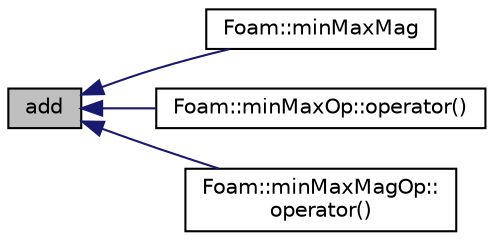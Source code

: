 digraph "add"
{
  bgcolor="transparent";
  edge [fontname="Helvetica",fontsize="10",labelfontname="Helvetica",labelfontsize="10"];
  node [fontname="Helvetica",fontsize="10",shape=record];
  rankdir="LR";
  Node1 [label="add",height=0.2,width=0.4,color="black", fillcolor="grey75", style="filled" fontcolor="black"];
  Node1 -> Node2 [dir="back",color="midnightblue",fontsize="10",style="solid",fontname="Helvetica"];
  Node2 [label="Foam::minMaxMag",height=0.2,width=0.4,color="black",URL="$namespaceFoam.html#ab486432f44c0cbc943f3ba6bc0ee9d53",tooltip="Scalar combine two MinMax ranges of dissimilar types. "];
  Node1 -> Node3 [dir="back",color="midnightblue",fontsize="10",style="solid",fontname="Helvetica"];
  Node3 [label="Foam::minMaxOp::operator()",height=0.2,width=0.4,color="black",URL="$structFoam_1_1minMaxOp.html#a740a8f58eacd70b94d996fd7b5f377ed"];
  Node1 -> Node4 [dir="back",color="midnightblue",fontsize="10",style="solid",fontname="Helvetica"];
  Node4 [label="Foam::minMaxMagOp::\loperator()",height=0.2,width=0.4,color="black",URL="$structFoam_1_1minMaxMagOp.html#a793d1cf1fcc00bfc6ec9fa705afebd3f"];
}

